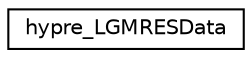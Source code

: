 digraph "Graphical Class Hierarchy"
{
 // LATEX_PDF_SIZE
  edge [fontname="Helvetica",fontsize="10",labelfontname="Helvetica",labelfontsize="10"];
  node [fontname="Helvetica",fontsize="10",shape=record];
  rankdir="LR";
  Node0 [label="hypre_LGMRESData",height=0.2,width=0.4,color="black", fillcolor="white", style="filled",URL="$structhypre___l_g_m_r_e_s_data.html",tooltip=" "];
}
